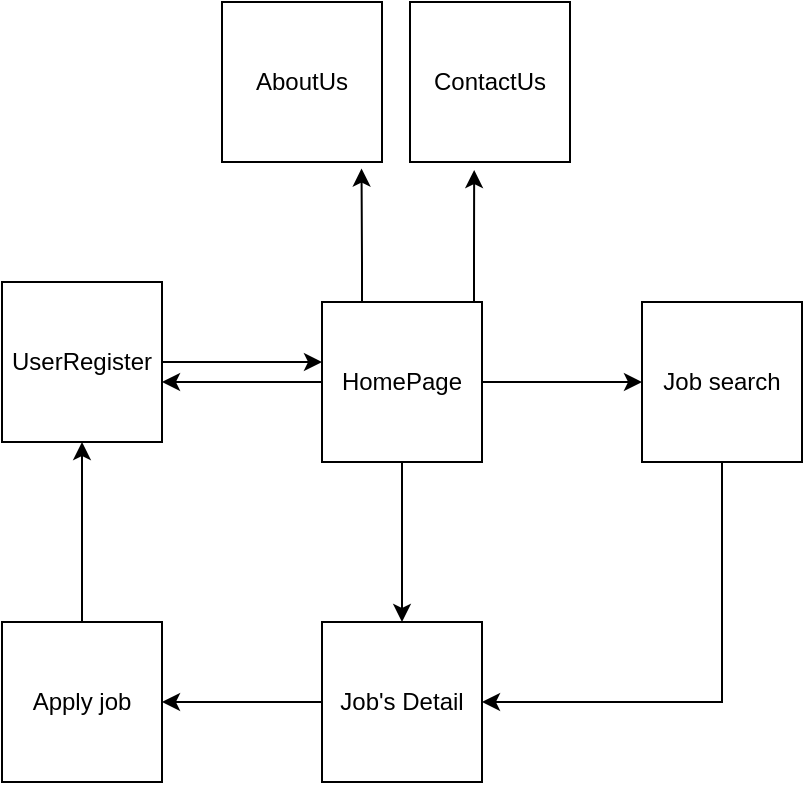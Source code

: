 <mxfile version="22.1.18" type="github">
  <diagram name="Trang-1" id="MkIcYdTay602i6nCO75-">
    <mxGraphModel dx="936" dy="547" grid="1" gridSize="10" guides="1" tooltips="1" connect="1" arrows="1" fold="1" page="1" pageScale="1" pageWidth="827" pageHeight="1169" math="0" shadow="0">
      <root>
        <mxCell id="0" />
        <mxCell id="1" parent="0" />
        <mxCell id="ZGcf4tEGVXGTPQasSlIy-3" value="" style="edgeStyle=orthogonalEdgeStyle;rounded=0;orthogonalLoop=1;jettySize=auto;html=1;" edge="1" parent="1" source="ZGcf4tEGVXGTPQasSlIy-1">
          <mxGeometry relative="1" as="geometry">
            <mxPoint x="290" y="280" as="targetPoint" />
          </mxGeometry>
        </mxCell>
        <mxCell id="ZGcf4tEGVXGTPQasSlIy-12" value="" style="edgeStyle=orthogonalEdgeStyle;rounded=0;orthogonalLoop=1;jettySize=auto;html=1;" edge="1" parent="1" source="ZGcf4tEGVXGTPQasSlIy-1" target="ZGcf4tEGVXGTPQasSlIy-11">
          <mxGeometry relative="1" as="geometry" />
        </mxCell>
        <mxCell id="ZGcf4tEGVXGTPQasSlIy-14" value="" style="edgeStyle=orthogonalEdgeStyle;rounded=0;orthogonalLoop=1;jettySize=auto;html=1;" edge="1" parent="1" source="ZGcf4tEGVXGTPQasSlIy-1" target="ZGcf4tEGVXGTPQasSlIy-13">
          <mxGeometry relative="1" as="geometry" />
        </mxCell>
        <mxCell id="ZGcf4tEGVXGTPQasSlIy-1" value="HomePage" style="whiteSpace=wrap;html=1;aspect=fixed;" vertex="1" parent="1">
          <mxGeometry x="370" y="240" width="80" height="80" as="geometry" />
        </mxCell>
        <mxCell id="ZGcf4tEGVXGTPQasSlIy-5" value="" style="edgeStyle=orthogonalEdgeStyle;rounded=0;orthogonalLoop=1;jettySize=auto;html=1;" edge="1" parent="1" target="ZGcf4tEGVXGTPQasSlIy-4">
          <mxGeometry relative="1" as="geometry">
            <mxPoint x="250" y="240" as="sourcePoint" />
          </mxGeometry>
        </mxCell>
        <mxCell id="ZGcf4tEGVXGTPQasSlIy-18" value="" style="edgeStyle=orthogonalEdgeStyle;rounded=0;orthogonalLoop=1;jettySize=auto;html=1;" edge="1" parent="1" source="ZGcf4tEGVXGTPQasSlIy-4" target="ZGcf4tEGVXGTPQasSlIy-1">
          <mxGeometry relative="1" as="geometry">
            <Array as="points">
              <mxPoint x="370" y="270" />
              <mxPoint x="370" y="270" />
            </Array>
          </mxGeometry>
        </mxCell>
        <mxCell id="ZGcf4tEGVXGTPQasSlIy-4" value="UserRegister" style="whiteSpace=wrap;html=1;aspect=fixed;" vertex="1" parent="1">
          <mxGeometry x="210" y="230" width="80" height="80" as="geometry" />
        </mxCell>
        <mxCell id="ZGcf4tEGVXGTPQasSlIy-8" value="AboutUs" style="whiteSpace=wrap;html=1;aspect=fixed;" vertex="1" parent="1">
          <mxGeometry x="320" y="90" width="80" height="80" as="geometry" />
        </mxCell>
        <mxCell id="ZGcf4tEGVXGTPQasSlIy-10" value="ContactUs" style="whiteSpace=wrap;html=1;aspect=fixed;" vertex="1" parent="1">
          <mxGeometry x="414" y="90" width="80" height="80" as="geometry" />
        </mxCell>
        <mxCell id="ZGcf4tEGVXGTPQasSlIy-17" value="" style="edgeStyle=orthogonalEdgeStyle;rounded=0;orthogonalLoop=1;jettySize=auto;html=1;" edge="1" parent="1" source="ZGcf4tEGVXGTPQasSlIy-11" target="ZGcf4tEGVXGTPQasSlIy-16">
          <mxGeometry relative="1" as="geometry" />
        </mxCell>
        <mxCell id="ZGcf4tEGVXGTPQasSlIy-11" value="Job&#39;s Detail" style="whiteSpace=wrap;html=1;aspect=fixed;" vertex="1" parent="1">
          <mxGeometry x="370" y="400" width="80" height="80" as="geometry" />
        </mxCell>
        <mxCell id="ZGcf4tEGVXGTPQasSlIy-15" style="edgeStyle=orthogonalEdgeStyle;rounded=0;orthogonalLoop=1;jettySize=auto;html=1;entryX=1;entryY=0.5;entryDx=0;entryDy=0;" edge="1" parent="1" source="ZGcf4tEGVXGTPQasSlIy-13" target="ZGcf4tEGVXGTPQasSlIy-11">
          <mxGeometry relative="1" as="geometry">
            <mxPoint x="570" y="450" as="targetPoint" />
            <Array as="points">
              <mxPoint x="570" y="440" />
            </Array>
          </mxGeometry>
        </mxCell>
        <mxCell id="ZGcf4tEGVXGTPQasSlIy-13" value="Job search" style="whiteSpace=wrap;html=1;aspect=fixed;" vertex="1" parent="1">
          <mxGeometry x="530" y="240" width="80" height="80" as="geometry" />
        </mxCell>
        <mxCell id="ZGcf4tEGVXGTPQasSlIy-24" style="edgeStyle=orthogonalEdgeStyle;rounded=0;orthogonalLoop=1;jettySize=auto;html=1;entryX=0.5;entryY=1;entryDx=0;entryDy=0;" edge="1" parent="1" source="ZGcf4tEGVXGTPQasSlIy-16" target="ZGcf4tEGVXGTPQasSlIy-4">
          <mxGeometry relative="1" as="geometry" />
        </mxCell>
        <mxCell id="ZGcf4tEGVXGTPQasSlIy-16" value="Apply job" style="whiteSpace=wrap;html=1;aspect=fixed;" vertex="1" parent="1">
          <mxGeometry x="210" y="400" width="80" height="80" as="geometry" />
        </mxCell>
        <mxCell id="ZGcf4tEGVXGTPQasSlIy-19" style="edgeStyle=orthogonalEdgeStyle;rounded=0;orthogonalLoop=1;jettySize=auto;html=1;entryX=0.401;entryY=1.05;entryDx=0;entryDy=0;entryPerimeter=0;" edge="1" parent="1" source="ZGcf4tEGVXGTPQasSlIy-1" target="ZGcf4tEGVXGTPQasSlIy-10">
          <mxGeometry relative="1" as="geometry">
            <Array as="points">
              <mxPoint x="446" y="220" />
              <mxPoint x="446" y="220" />
            </Array>
          </mxGeometry>
        </mxCell>
        <mxCell id="ZGcf4tEGVXGTPQasSlIy-22" style="edgeStyle=orthogonalEdgeStyle;rounded=0;orthogonalLoop=1;jettySize=auto;html=1;entryX=0.872;entryY=1.041;entryDx=0;entryDy=0;entryPerimeter=0;" edge="1" parent="1" source="ZGcf4tEGVXGTPQasSlIy-1" target="ZGcf4tEGVXGTPQasSlIy-8">
          <mxGeometry relative="1" as="geometry">
            <Array as="points">
              <mxPoint x="390" y="220" />
              <mxPoint x="390" y="220" />
            </Array>
          </mxGeometry>
        </mxCell>
      </root>
    </mxGraphModel>
  </diagram>
</mxfile>
